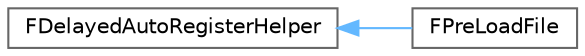 digraph "Graphical Class Hierarchy"
{
 // INTERACTIVE_SVG=YES
 // LATEX_PDF_SIZE
  bgcolor="transparent";
  edge [fontname=Helvetica,fontsize=10,labelfontname=Helvetica,labelfontsize=10];
  node [fontname=Helvetica,fontsize=10,shape=box,height=0.2,width=0.4];
  rankdir="LR";
  Node0 [id="Node000000",label="FDelayedAutoRegisterHelper",height=0.2,width=0.4,color="grey40", fillcolor="white", style="filled",URL="$d8/dbe/structFDelayedAutoRegisterHelper.html",tooltip=" "];
  Node0 -> Node1 [id="edge3705_Node000000_Node000001",dir="back",color="steelblue1",style="solid",tooltip=" "];
  Node1 [id="Node000001",label="FPreLoadFile",height=0.2,width=0.4,color="grey40", fillcolor="white", style="filled",URL="$d7/d97/structFPreLoadFile.html",tooltip=" "];
}

